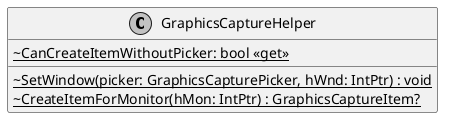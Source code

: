 @startuml
skinparam monochrome true
skinparam classAttributeIconSize 0
!startsub default
class GraphicsCaptureHelper {
    ~ {static} CanCreateItemWithoutPicker: bool <<get>>
    ~ {static} SetWindow(picker: GraphicsCapturePicker, hWnd: IntPtr) : void
    ~ {static} CreateItemForMonitor(hMon: IntPtr) : GraphicsCaptureItem?
}
!endsub
@enduml
